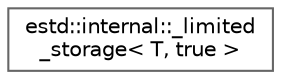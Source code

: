 digraph "Graphical Class Hierarchy"
{
 // LATEX_PDF_SIZE
  bgcolor="transparent";
  edge [fontname=Helvetica,fontsize=10,labelfontname=Helvetica,labelfontsize=10];
  node [fontname=Helvetica,fontsize=10,shape=box,height=0.2,width=0.4];
  rankdir="LR";
  Node0 [id="Node000000",label="estd::internal::_limited\l_storage\< T, true \>",height=0.2,width=0.4,color="grey40", fillcolor="white", style="filled",URL="$dc/d7f/structestd_1_1internal_1_1__limited__storage_3_01T_00_01true_01_4.html",tooltip=" "];
}
